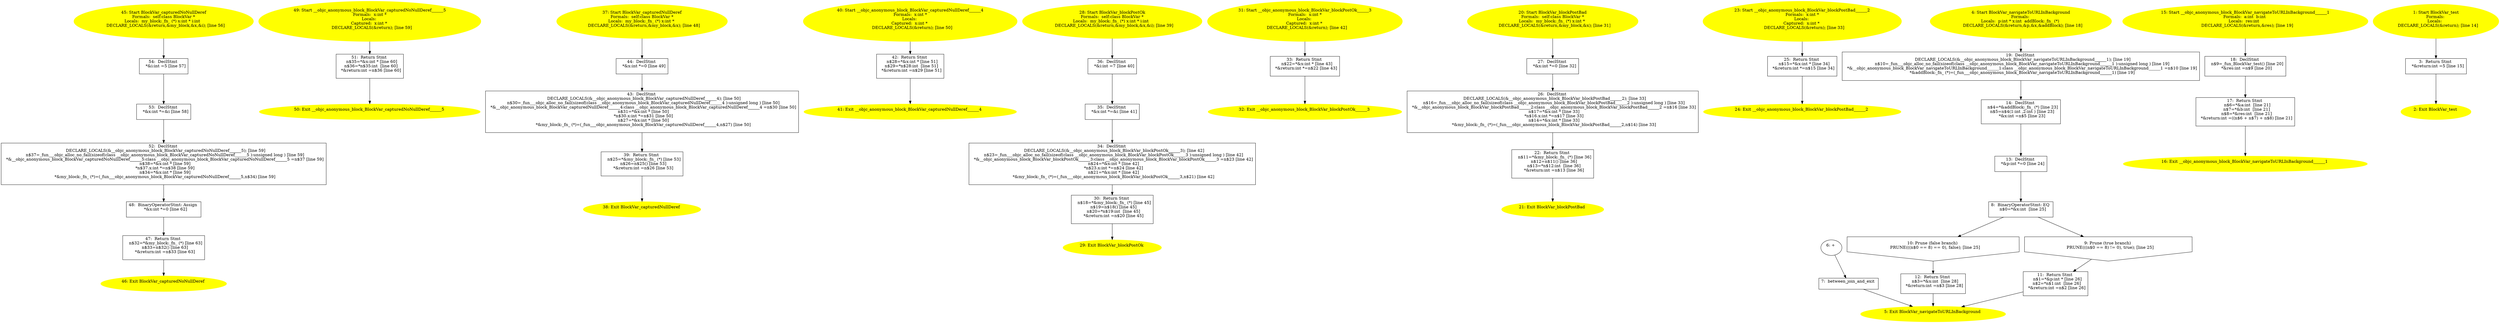/* @generated */
digraph iCFG {
54 [label="54:  DeclStmt \n   *&i:int =5 [line 57]\n " shape="box"]
	

	 54 -> 53 ;
53 [label="53:  DeclStmt \n   *&x:int *=&i [line 58]\n " shape="box"]
	

	 53 -> 52 ;
52 [label="52:  DeclStmt \n   DECLARE_LOCALS(&__objc_anonymous_block_BlockVar_capturedNoNullDeref______5); [line 59]\n  n$37=_fun___objc_alloc_no_fail(sizeof(class __objc_anonymous_block_BlockVar_capturedNoNullDeref______5 ):unsigned long ) [line 59]\n  *&__objc_anonymous_block_BlockVar_capturedNoNullDeref______5:class __objc_anonymous_block_BlockVar_capturedNoNullDeref______5 =n$37 [line 59]\n  n$38=*&x:int * [line 59]\n  *n$37.x:int *=n$38 [line 59]\n  n$34=*&x:int * [line 59]\n  *&my_block:_fn_ (*)=(_fun___objc_anonymous_block_BlockVar_capturedNoNullDeref______5,n$34) [line 59]\n " shape="box"]
	

	 52 -> 48 ;
51 [label="51:  Return Stmt \n   n$35=*&x:int * [line 60]\n  n$36=*n$35:int  [line 60]\n  *&return:int =n$36 [line 60]\n " shape="box"]
	

	 51 -> 50 ;
50 [label="50: Exit __objc_anonymous_block_BlockVar_capturedNoNullDeref______5 \n  " color=yellow style=filled]
	

49 [label="49: Start __objc_anonymous_block_BlockVar_capturedNoNullDeref______5\nFormals:  x:int *\nLocals: \nCaptured:  x:int * \n   DECLARE_LOCALS(&return); [line 59]\n " color=yellow style=filled]
	

	 49 -> 51 ;
48 [label="48:  BinaryOperatorStmt: Assign \n   *&x:int *=0 [line 62]\n " shape="box"]
	

	 48 -> 47 ;
47 [label="47:  Return Stmt \n   n$32=*&my_block:_fn_ (*) [line 63]\n  n$33=n$32() [line 63]\n  *&return:int =n$33 [line 63]\n " shape="box"]
	

	 47 -> 46 ;
46 [label="46: Exit BlockVar_capturedNoNullDeref \n  " color=yellow style=filled]
	

45 [label="45: Start BlockVar_capturedNoNullDeref\nFormals:  self:class BlockVar *\nLocals:  my_block:_fn_ (*) x:int * i:int  \n   DECLARE_LOCALS(&return,&my_block,&x,&i); [line 56]\n " color=yellow style=filled]
	

	 45 -> 54 ;
44 [label="44:  DeclStmt \n   *&x:int *=0 [line 49]\n " shape="box"]
	

	 44 -> 43 ;
43 [label="43:  DeclStmt \n   DECLARE_LOCALS(&__objc_anonymous_block_BlockVar_capturedNullDeref______4); [line 50]\n  n$30=_fun___objc_alloc_no_fail(sizeof(class __objc_anonymous_block_BlockVar_capturedNullDeref______4 ):unsigned long ) [line 50]\n  *&__objc_anonymous_block_BlockVar_capturedNullDeref______4:class __objc_anonymous_block_BlockVar_capturedNullDeref______4 =n$30 [line 50]\n  n$31=*&x:int * [line 50]\n  *n$30.x:int *=n$31 [line 50]\n  n$27=*&x:int * [line 50]\n  *&my_block:_fn_ (*)=(_fun___objc_anonymous_block_BlockVar_capturedNullDeref______4,n$27) [line 50]\n " shape="box"]
	

	 43 -> 39 ;
42 [label="42:  Return Stmt \n   n$28=*&x:int * [line 51]\n  n$29=*n$28:int  [line 51]\n  *&return:int =n$29 [line 51]\n " shape="box"]
	

	 42 -> 41 ;
41 [label="41: Exit __objc_anonymous_block_BlockVar_capturedNullDeref______4 \n  " color=yellow style=filled]
	

40 [label="40: Start __objc_anonymous_block_BlockVar_capturedNullDeref______4\nFormals:  x:int *\nLocals: \nCaptured:  x:int * \n   DECLARE_LOCALS(&return); [line 50]\n " color=yellow style=filled]
	

	 40 -> 42 ;
39 [label="39:  Return Stmt \n   n$25=*&my_block:_fn_ (*) [line 53]\n  n$26=n$25() [line 53]\n  *&return:int =n$26 [line 53]\n " shape="box"]
	

	 39 -> 38 ;
38 [label="38: Exit BlockVar_capturedNullDeref \n  " color=yellow style=filled]
	

37 [label="37: Start BlockVar_capturedNullDeref\nFormals:  self:class BlockVar *\nLocals:  my_block:_fn_ (*) x:int * \n   DECLARE_LOCALS(&return,&my_block,&x); [line 48]\n " color=yellow style=filled]
	

	 37 -> 44 ;
36 [label="36:  DeclStmt \n   *&i:int =7 [line 40]\n " shape="box"]
	

	 36 -> 35 ;
35 [label="35:  DeclStmt \n   *&x:int *=&i [line 41]\n " shape="box"]
	

	 35 -> 34 ;
34 [label="34:  DeclStmt \n   DECLARE_LOCALS(&__objc_anonymous_block_BlockVar_blockPostOk______3); [line 42]\n  n$23=_fun___objc_alloc_no_fail(sizeof(class __objc_anonymous_block_BlockVar_blockPostOk______3 ):unsigned long ) [line 42]\n  *&__objc_anonymous_block_BlockVar_blockPostOk______3:class __objc_anonymous_block_BlockVar_blockPostOk______3 =n$23 [line 42]\n  n$24=*&x:int * [line 42]\n  *n$23.x:int *=n$24 [line 42]\n  n$21=*&x:int * [line 42]\n  *&my_block:_fn_ (*)=(_fun___objc_anonymous_block_BlockVar_blockPostOk______3,n$21) [line 42]\n " shape="box"]
	

	 34 -> 30 ;
33 [label="33:  Return Stmt \n   n$22=*&x:int * [line 43]\n  *&return:int *=n$22 [line 43]\n " shape="box"]
	

	 33 -> 32 ;
32 [label="32: Exit __objc_anonymous_block_BlockVar_blockPostOk______3 \n  " color=yellow style=filled]
	

31 [label="31: Start __objc_anonymous_block_BlockVar_blockPostOk______3\nFormals:  x:int *\nLocals: \nCaptured:  x:int * \n   DECLARE_LOCALS(&return); [line 42]\n " color=yellow style=filled]
	

	 31 -> 33 ;
30 [label="30:  Return Stmt \n   n$18=*&my_block:_fn_ (*) [line 45]\n  n$19=n$18() [line 45]\n  n$20=*n$19:int  [line 45]\n  *&return:int =n$20 [line 45]\n " shape="box"]
	

	 30 -> 29 ;
29 [label="29: Exit BlockVar_blockPostOk \n  " color=yellow style=filled]
	

28 [label="28: Start BlockVar_blockPostOk\nFormals:  self:class BlockVar *\nLocals:  my_block:_fn_ (*) x:int * i:int  \n   DECLARE_LOCALS(&return,&my_block,&x,&i); [line 39]\n " color=yellow style=filled]
	

	 28 -> 36 ;
27 [label="27:  DeclStmt \n   *&x:int *=0 [line 32]\n " shape="box"]
	

	 27 -> 26 ;
26 [label="26:  DeclStmt \n   DECLARE_LOCALS(&__objc_anonymous_block_BlockVar_blockPostBad______2); [line 33]\n  n$16=_fun___objc_alloc_no_fail(sizeof(class __objc_anonymous_block_BlockVar_blockPostBad______2 ):unsigned long ) [line 33]\n  *&__objc_anonymous_block_BlockVar_blockPostBad______2:class __objc_anonymous_block_BlockVar_blockPostBad______2 =n$16 [line 33]\n  n$17=*&x:int * [line 33]\n  *n$16.x:int *=n$17 [line 33]\n  n$14=*&x:int * [line 33]\n  *&my_block:_fn_ (*)=(_fun___objc_anonymous_block_BlockVar_blockPostBad______2,n$14) [line 33]\n " shape="box"]
	

	 26 -> 22 ;
25 [label="25:  Return Stmt \n   n$15=*&x:int * [line 34]\n  *&return:int *=n$15 [line 34]\n " shape="box"]
	

	 25 -> 24 ;
24 [label="24: Exit __objc_anonymous_block_BlockVar_blockPostBad______2 \n  " color=yellow style=filled]
	

23 [label="23: Start __objc_anonymous_block_BlockVar_blockPostBad______2\nFormals:  x:int *\nLocals: \nCaptured:  x:int * \n   DECLARE_LOCALS(&return); [line 33]\n " color=yellow style=filled]
	

	 23 -> 25 ;
22 [label="22:  Return Stmt \n   n$11=*&my_block:_fn_ (*) [line 36]\n  n$12=n$11() [line 36]\n  n$13=*n$12:int  [line 36]\n  *&return:int =n$13 [line 36]\n " shape="box"]
	

	 22 -> 21 ;
21 [label="21: Exit BlockVar_blockPostBad \n  " color=yellow style=filled]
	

20 [label="20: Start BlockVar_blockPostBad\nFormals:  self:class BlockVar *\nLocals:  my_block:_fn_ (*) x:int * \n   DECLARE_LOCALS(&return,&my_block,&x); [line 31]\n " color=yellow style=filled]
	

	 20 -> 27 ;
19 [label="19:  DeclStmt \n   DECLARE_LOCALS(&__objc_anonymous_block_BlockVar_navigateToURLInBackground______1); [line 19]\n  n$10=_fun___objc_alloc_no_fail(sizeof(class __objc_anonymous_block_BlockVar_navigateToURLInBackground______1 ):unsigned long ) [line 19]\n  *&__objc_anonymous_block_BlockVar_navigateToURLInBackground______1:class __objc_anonymous_block_BlockVar_navigateToURLInBackground______1 =n$10 [line 19]\n  *&addBlock:_fn_ (*)=(_fun___objc_anonymous_block_BlockVar_navigateToURLInBackground______1) [line 19]\n " shape="box"]
	

	 19 -> 14 ;
18 [label="18:  DeclStmt \n   n$9=_fun_BlockVar_test() [line 20]\n  *&res:int =n$9 [line 20]\n " shape="box"]
	

	 18 -> 17 ;
17 [label="17:  Return Stmt \n   n$6=*&a:int  [line 21]\n  n$7=*&b:int  [line 21]\n  n$8=*&res:int  [line 21]\n  *&return:int =((n$6 + n$7) + n$8) [line 21]\n " shape="box"]
	

	 17 -> 16 ;
16 [label="16: Exit __objc_anonymous_block_BlockVar_navigateToURLInBackground______1 \n  " color=yellow style=filled]
	

15 [label="15: Start __objc_anonymous_block_BlockVar_navigateToURLInBackground______1\nFormals:  a:int  b:int \nLocals:  res:int  \n   DECLARE_LOCALS(&return,&res); [line 19]\n " color=yellow style=filled]
	

	 15 -> 18 ;
14 [label="14:  DeclStmt \n   n$4=*&addBlock:_fn_ (*) [line 23]\n  n$5=n$4(1:int ,2:int ) [line 23]\n  *&x:int =n$5 [line 23]\n " shape="box"]
	

	 14 -> 13 ;
13 [label="13:  DeclStmt \n   *&p:int *=0 [line 24]\n " shape="box"]
	

	 13 -> 8 ;
12 [label="12:  Return Stmt \n   n$3=*&x:int  [line 28]\n  *&return:int =n$3 [line 28]\n " shape="box"]
	

	 12 -> 5 ;
11 [label="11:  Return Stmt \n   n$1=*&p:int * [line 26]\n  n$2=*n$1:int  [line 26]\n  *&return:int =n$2 [line 26]\n " shape="box"]
	

	 11 -> 5 ;
10 [label="10: Prune (false branch) \n   PRUNE(((n$0 == 8) == 0), false); [line 25]\n " shape="invhouse"]
	

	 10 -> 12 ;
9 [label="9: Prune (true branch) \n   PRUNE(((n$0 == 8) != 0), true); [line 25]\n " shape="invhouse"]
	

	 9 -> 11 ;
8 [label="8:  BinaryOperatorStmt: EQ \n   n$0=*&x:int  [line 25]\n " shape="box"]
	

	 8 -> 9 ;
	 8 -> 10 ;
7 [label="7:  between_join_and_exit \n  " shape="box"]
	

	 7 -> 5 ;
6 [label="6: + \n  " ]
	

	 6 -> 7 ;
5 [label="5: Exit BlockVar_navigateToURLInBackground \n  " color=yellow style=filled]
	

4 [label="4: Start BlockVar_navigateToURLInBackground\nFormals: \nLocals:  p:int * x:int  addBlock:_fn_ (*) \n   DECLARE_LOCALS(&return,&p,&x,&addBlock); [line 18]\n " color=yellow style=filled]
	

	 4 -> 19 ;
3 [label="3:  Return Stmt \n   *&return:int =5 [line 15]\n " shape="box"]
	

	 3 -> 2 ;
2 [label="2: Exit BlockVar_test \n  " color=yellow style=filled]
	

1 [label="1: Start BlockVar_test\nFormals: \nLocals:  \n   DECLARE_LOCALS(&return); [line 14]\n " color=yellow style=filled]
	

	 1 -> 3 ;
}
